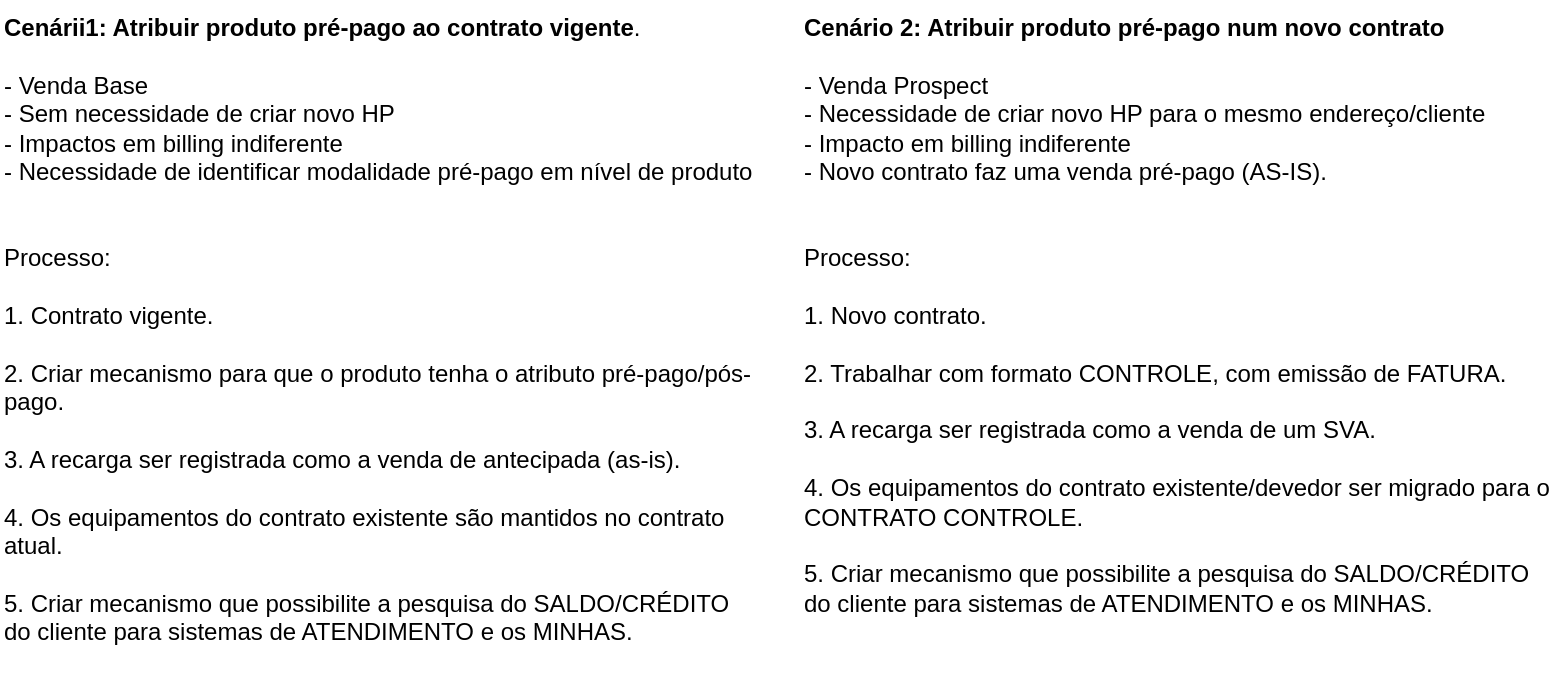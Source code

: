 <mxfile version="24.3.1" type="github">
  <diagram name="Página-1" id="hrwiLjcO8dKaTjDp7RrG">
    <mxGraphModel dx="1050" dy="530" grid="1" gridSize="10" guides="1" tooltips="1" connect="1" arrows="1" fold="1" page="1" pageScale="1" pageWidth="827" pageHeight="1169" math="0" shadow="0">
      <root>
        <mxCell id="0" />
        <mxCell id="1" parent="0" />
        <mxCell id="g9yhixUxPmsOxpV-LiuI-1" value="&lt;b&gt;Cenárii1: Atribuir produto pré-pago ao contrato vigente&lt;/b&gt;.&lt;div&gt;&lt;br&gt;&lt;/div&gt;&lt;div&gt;- Venda Base&lt;/div&gt;&lt;div&gt;- Sem necessidade de criar novo HP&lt;/div&gt;&lt;div&gt;- Impactos em billing indiferente&lt;/div&gt;&lt;div&gt;- Necessidade de identificar modalidade pré-pago em nível de produto&lt;/div&gt;&lt;div&gt;&lt;br&gt;&lt;div&gt;&lt;div&gt;&lt;br&gt;&lt;/div&gt;&lt;div&gt;&lt;div&gt;Processo:&lt;/div&gt;&lt;div&gt;&lt;br&gt;&lt;/div&gt;&lt;div&gt;1. Contrato vigente.&lt;/div&gt;&lt;div&gt;&lt;br&gt;&lt;/div&gt;&lt;div&gt;2. Criar mecanismo para que o produto tenha o atributo pré-pago/pós-pago.&lt;/div&gt;&lt;div&gt;&lt;br&gt;&lt;/div&gt;&lt;div&gt;3. A recarga ser registrada como a venda de antecipada (as-is).&lt;/div&gt;&lt;div&gt;&lt;br&gt;&lt;/div&gt;&lt;div&gt;4. Os equipamentos do contrato existente são mantidos no contrato atual.&lt;/div&gt;&lt;div&gt;&lt;br&gt;&lt;/div&gt;&lt;div&gt;5. Criar mecanismo que possibilite a pesquisa do SALDO/CRÉDITO do cliente para sistemas de ATENDIMENTO e os MINHAS.&lt;/div&gt;&lt;/div&gt;&lt;div&gt;&lt;div&gt;&lt;div&gt;&lt;br&gt;&lt;/div&gt;&lt;/div&gt;&lt;/div&gt;&lt;/div&gt;&lt;/div&gt;" style="text;html=1;align=left;verticalAlign=top;whiteSpace=wrap;rounded=0;horizontal=1;" vertex="1" parent="1">
          <mxGeometry x="20" y="20" width="380" height="330" as="geometry" />
        </mxCell>
        <mxCell id="g9yhixUxPmsOxpV-LiuI-2" value="&lt;div&gt;&lt;b&gt;Cenário 2: Atribuir produto pré-pago num novo contrato&lt;/b&gt;&lt;br&gt;&lt;div&gt;&lt;br&gt;&lt;/div&gt;&lt;/div&gt;&lt;div&gt;- Venda Prospect&lt;/div&gt;&lt;div&gt;- Necessidade de criar novo HP para o mesmo endereço/cliente&lt;/div&gt;&lt;div&gt;- Impacto em billing indiferente&lt;/div&gt;&lt;div&gt;- Novo contrato faz uma venda pré-pago (AS-IS).&lt;/div&gt;&lt;div&gt;&lt;br&gt;&lt;/div&gt;&lt;div&gt;&lt;div&gt;&lt;br&gt;&lt;/div&gt;&lt;div&gt;Processo:&lt;/div&gt;&lt;div&gt;&lt;br&gt;&lt;/div&gt;&lt;div&gt;1. Novo contrato.&lt;/div&gt;&lt;div&gt;&lt;br&gt;&lt;/div&gt;&lt;div&gt;2. Trabalhar com formato CONTROLE, com emissão de FATURA.&lt;/div&gt;&lt;div&gt;&lt;br&gt;&lt;/div&gt;&lt;div&gt;3. A recarga ser registrada como a venda de um SVA.&lt;/div&gt;&lt;div&gt;&lt;br&gt;&lt;/div&gt;&lt;div&gt;4. Os equipamentos do contrato existente/devedor ser migrado para o CONTRATO CONTROLE.&lt;/div&gt;&lt;div&gt;&lt;br&gt;&lt;/div&gt;&lt;div&gt;5. Criar mecanismo que possibilite a pesquisa do SALDO/CRÉDITO do cliente para sistemas de ATENDIMENTO e os MINHAS.&lt;/div&gt;&lt;/div&gt;&lt;div&gt;&lt;br&gt;&lt;/div&gt;" style="text;html=1;align=left;verticalAlign=top;whiteSpace=wrap;rounded=0;" vertex="1" parent="1">
          <mxGeometry x="420" y="20" width="380" height="330" as="geometry" />
        </mxCell>
      </root>
    </mxGraphModel>
  </diagram>
</mxfile>
